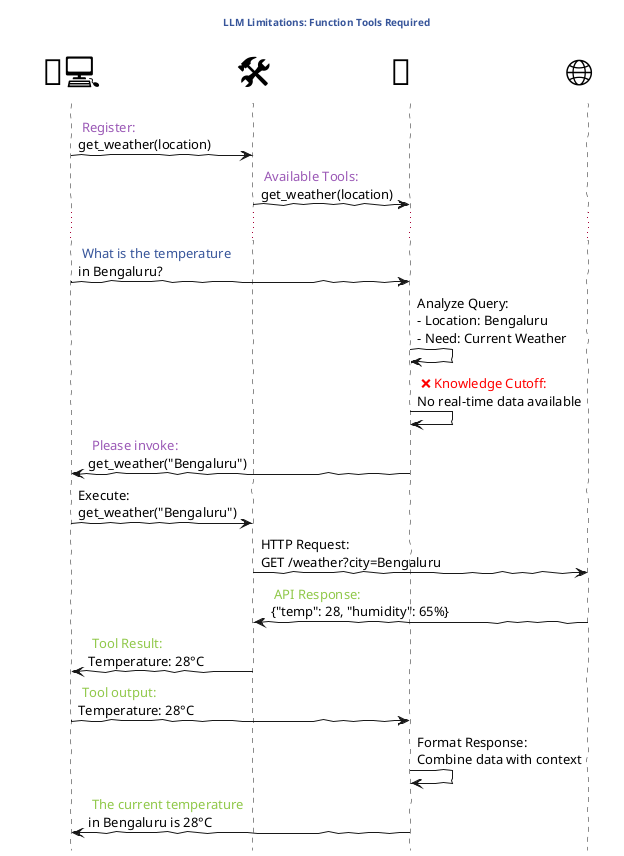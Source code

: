 @startuml

skinparam handwritten true
skinparam titleFontSize 10
skinparam titleFontColor #37559A
title "LLM Limitations: Function Tools Required"

skinparam handwritten true

hide footbox

skinparam Participant {
    BackgroundColor transparent
    BorderColor white
    FontSize 36
    Padding 30
}

participant "🧑‍💻" as User
participant "🛠️" as Tools
participant "🤖  " as LLM
participant "🌐  " as WeatherAPI

User -> Tools: <color:#9B59B6> Register:\nget_weather(location)
Tools -> LLM: <color:#9B59B6> Available Tools:\nget_weather(location)

...

User -> LLM: <color:#37559A> What is the temperature\nin Bengaluru?
LLM -> LLM: Analyze Query:\n- Location: Bengaluru\n- Need: Current Weather
LLM -> LLM: <color:#FF0000> ❌ Knowledge Cutoff:\nNo real-time data available
LLM -> User: <color:#9B59B6> Please invoke:\nget_weather("Bengaluru")
User -> Tools: Execute:\nget_weather("Bengaluru")
Tools -> WeatherAPI: HTTP Request:\nGET /weather?city=Bengaluru
WeatherAPI -> Tools: <color:#90C849> API Response:\n{"temp": 28, "humidity": 65%}
Tools -> User: <color:#90C849> Tool Result:\nTemperature: 28°C
User -> LLM: <color:#90C849> Tool output:\nTemperature: 28°C
LLM -> LLM: Format Response:\nCombine data with context
LLM -> User: <color:#90C849> The current temperature\nin Bengaluru is 28°C

@enduml